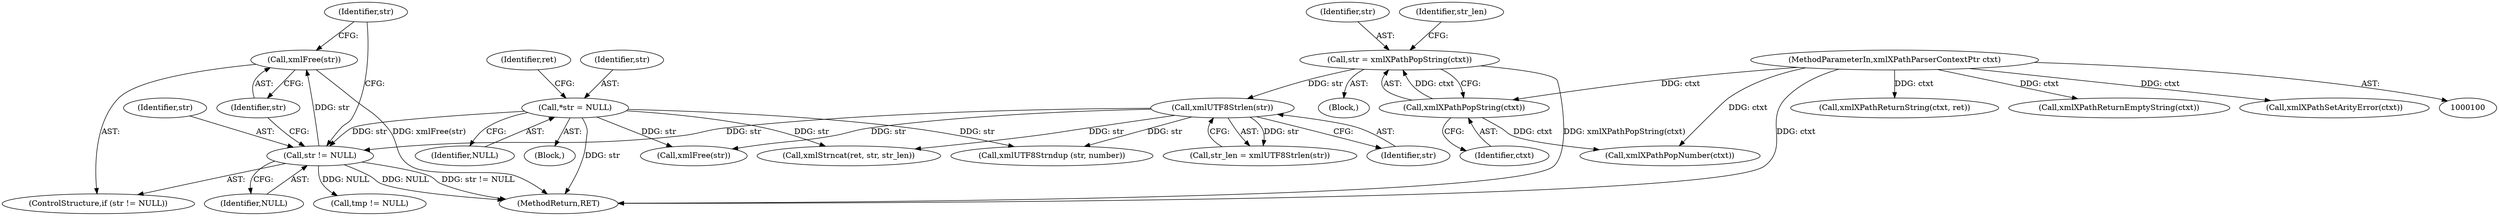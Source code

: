 digraph "1_Chrome_96dbafe288dbe2f0cc45fa3c39daf6d0c37acbab_9@pointer" {
"1000152" [label="(Call,xmlFree(str))"];
"1000149" [label="(Call,str != NULL)"];
"1000141" [label="(Call,xmlUTF8Strlen(str))"];
"1000135" [label="(Call,str = xmlXPathPopString(ctxt))"];
"1000137" [label="(Call,xmlXPathPopString(ctxt))"];
"1000101" [label="(MethodParameterIn,xmlXPathParserContextPtr ctxt)"];
"1000110" [label="(Call,*str = NULL)"];
"1000112" [label="(Identifier,NULL)"];
"1000195" [label="(Call,xmlUTF8Strndup (str, number))"];
"1000115" [label="(Identifier,ret)"];
"1000136" [label="(Identifier,str)"];
"1000186" [label="(Call,xmlStrncat(ret, str, str_len))"];
"1000150" [label="(Identifier,str)"];
"1000152" [label="(Call,xmlFree(str))"];
"1000134" [label="(Block,)"];
"1000209" [label="(Call,xmlXPathReturnString(ctxt, ret))"];
"1000204" [label="(Call,tmp != NULL)"];
"1000142" [label="(Identifier,str)"];
"1000153" [label="(Identifier,str)"];
"1000174" [label="(Call,xmlXPathReturnEmptyString(ctxt))"];
"1000218" [label="(MethodReturn,RET)"];
"1000141" [label="(Call,xmlUTF8Strlen(str))"];
"1000135" [label="(Call,str = xmlXPathPopString(ctxt))"];
"1000110" [label="(Call,*str = NULL)"];
"1000148" [label="(ControlStructure,if (str != NULL))"];
"1000167" [label="(Call,xmlXPathPopNumber(ctxt))"];
"1000137" [label="(Call,xmlXPathPopString(ctxt))"];
"1000155" [label="(Identifier,str)"];
"1000111" [label="(Identifier,str)"];
"1000176" [label="(Call,xmlFree(str))"];
"1000140" [label="(Identifier,str_len)"];
"1000101" [label="(MethodParameterIn,xmlXPathParserContextPtr ctxt)"];
"1000138" [label="(Identifier,ctxt)"];
"1000103" [label="(Block,)"];
"1000149" [label="(Call,str != NULL)"];
"1000151" [label="(Identifier,NULL)"];
"1000139" [label="(Call,str_len = xmlUTF8Strlen(str))"];
"1000127" [label="(Call,xmlXPathSetArityError(ctxt))"];
"1000152" -> "1000148"  [label="AST: "];
"1000152" -> "1000153"  [label="CFG: "];
"1000153" -> "1000152"  [label="AST: "];
"1000155" -> "1000152"  [label="CFG: "];
"1000152" -> "1000218"  [label="DDG: xmlFree(str)"];
"1000149" -> "1000152"  [label="DDG: str"];
"1000149" -> "1000148"  [label="AST: "];
"1000149" -> "1000151"  [label="CFG: "];
"1000150" -> "1000149"  [label="AST: "];
"1000151" -> "1000149"  [label="AST: "];
"1000153" -> "1000149"  [label="CFG: "];
"1000155" -> "1000149"  [label="CFG: "];
"1000149" -> "1000218"  [label="DDG: NULL"];
"1000149" -> "1000218"  [label="DDG: str != NULL"];
"1000141" -> "1000149"  [label="DDG: str"];
"1000110" -> "1000149"  [label="DDG: str"];
"1000149" -> "1000204"  [label="DDG: NULL"];
"1000141" -> "1000139"  [label="AST: "];
"1000141" -> "1000142"  [label="CFG: "];
"1000142" -> "1000141"  [label="AST: "];
"1000139" -> "1000141"  [label="CFG: "];
"1000141" -> "1000139"  [label="DDG: str"];
"1000135" -> "1000141"  [label="DDG: str"];
"1000141" -> "1000176"  [label="DDG: str"];
"1000141" -> "1000186"  [label="DDG: str"];
"1000141" -> "1000195"  [label="DDG: str"];
"1000135" -> "1000134"  [label="AST: "];
"1000135" -> "1000137"  [label="CFG: "];
"1000136" -> "1000135"  [label="AST: "];
"1000137" -> "1000135"  [label="AST: "];
"1000140" -> "1000135"  [label="CFG: "];
"1000135" -> "1000218"  [label="DDG: xmlXPathPopString(ctxt)"];
"1000137" -> "1000135"  [label="DDG: ctxt"];
"1000137" -> "1000138"  [label="CFG: "];
"1000138" -> "1000137"  [label="AST: "];
"1000101" -> "1000137"  [label="DDG: ctxt"];
"1000137" -> "1000167"  [label="DDG: ctxt"];
"1000101" -> "1000100"  [label="AST: "];
"1000101" -> "1000218"  [label="DDG: ctxt"];
"1000101" -> "1000127"  [label="DDG: ctxt"];
"1000101" -> "1000167"  [label="DDG: ctxt"];
"1000101" -> "1000174"  [label="DDG: ctxt"];
"1000101" -> "1000209"  [label="DDG: ctxt"];
"1000110" -> "1000103"  [label="AST: "];
"1000110" -> "1000112"  [label="CFG: "];
"1000111" -> "1000110"  [label="AST: "];
"1000112" -> "1000110"  [label="AST: "];
"1000115" -> "1000110"  [label="CFG: "];
"1000110" -> "1000218"  [label="DDG: str"];
"1000110" -> "1000176"  [label="DDG: str"];
"1000110" -> "1000186"  [label="DDG: str"];
"1000110" -> "1000195"  [label="DDG: str"];
}
